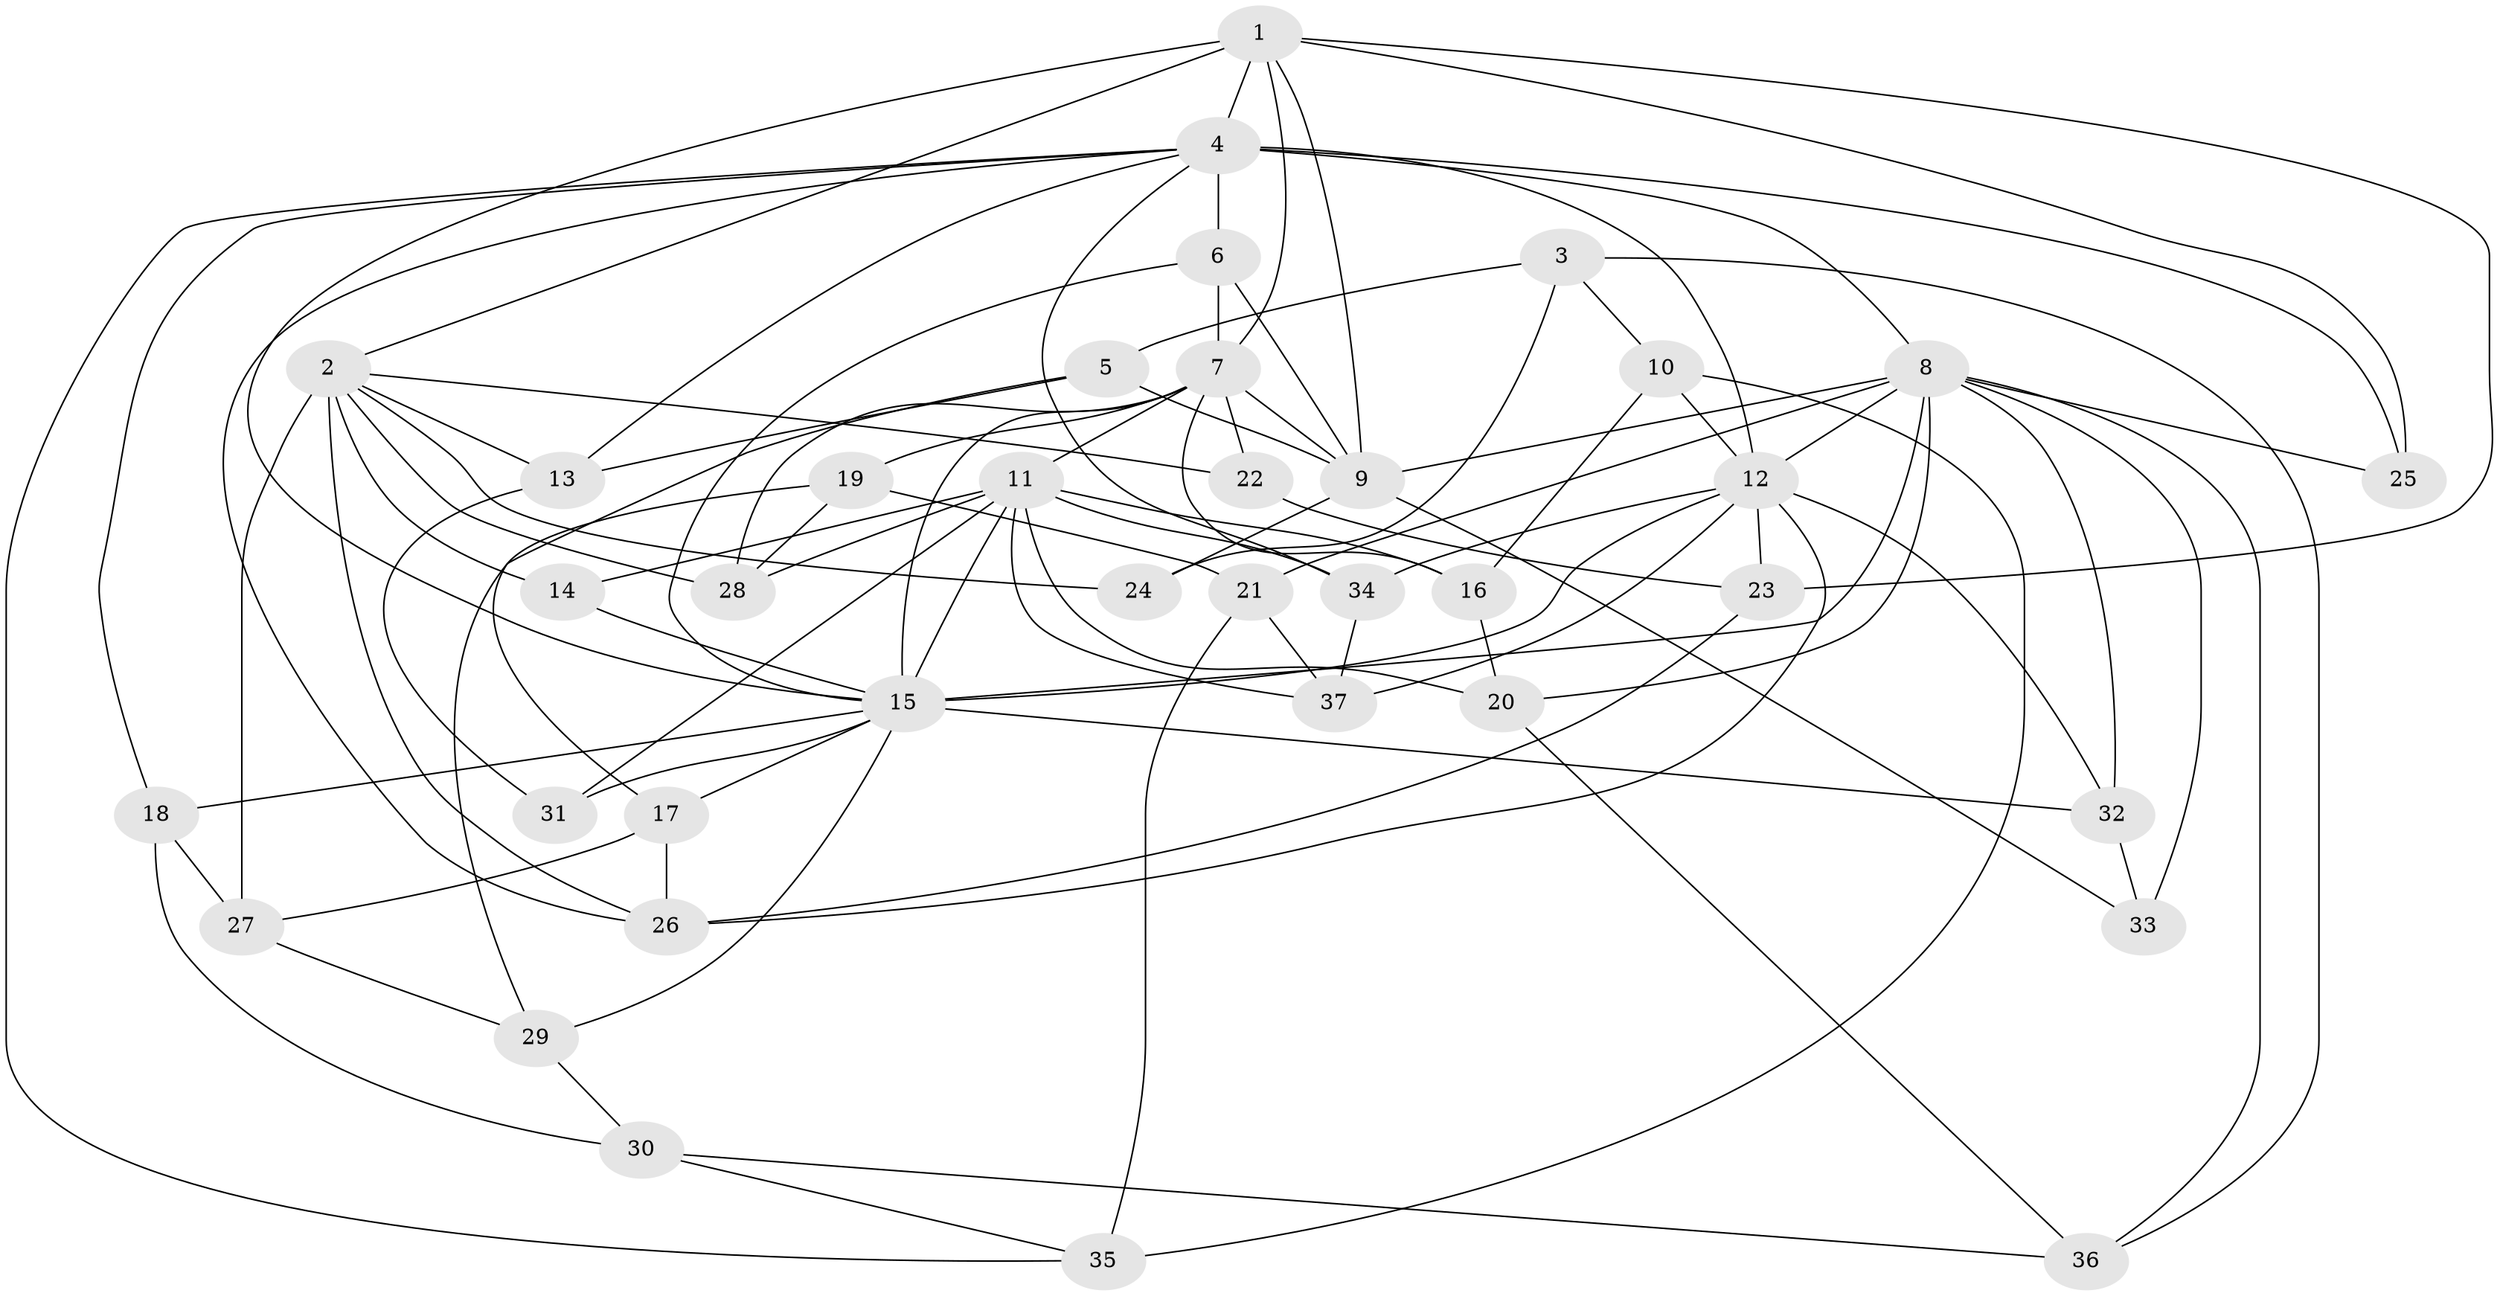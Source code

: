 // original degree distribution, {4: 1.0}
// Generated by graph-tools (version 1.1) at 2025/38/03/09/25 02:38:19]
// undirected, 37 vertices, 94 edges
graph export_dot {
graph [start="1"]
  node [color=gray90,style=filled];
  1;
  2;
  3;
  4;
  5;
  6;
  7;
  8;
  9;
  10;
  11;
  12;
  13;
  14;
  15;
  16;
  17;
  18;
  19;
  20;
  21;
  22;
  23;
  24;
  25;
  26;
  27;
  28;
  29;
  30;
  31;
  32;
  33;
  34;
  35;
  36;
  37;
  1 -- 2 [weight=2.0];
  1 -- 4 [weight=2.0];
  1 -- 7 [weight=1.0];
  1 -- 9 [weight=2.0];
  1 -- 15 [weight=1.0];
  1 -- 23 [weight=1.0];
  1 -- 25 [weight=1.0];
  2 -- 13 [weight=1.0];
  2 -- 14 [weight=1.0];
  2 -- 22 [weight=1.0];
  2 -- 24 [weight=1.0];
  2 -- 26 [weight=2.0];
  2 -- 27 [weight=1.0];
  2 -- 28 [weight=1.0];
  3 -- 5 [weight=1.0];
  3 -- 10 [weight=1.0];
  3 -- 24 [weight=1.0];
  3 -- 36 [weight=1.0];
  4 -- 6 [weight=1.0];
  4 -- 8 [weight=1.0];
  4 -- 12 [weight=1.0];
  4 -- 13 [weight=1.0];
  4 -- 18 [weight=1.0];
  4 -- 25 [weight=2.0];
  4 -- 26 [weight=1.0];
  4 -- 34 [weight=1.0];
  4 -- 35 [weight=1.0];
  5 -- 9 [weight=1.0];
  5 -- 13 [weight=1.0];
  5 -- 17 [weight=1.0];
  6 -- 7 [weight=1.0];
  6 -- 9 [weight=3.0];
  6 -- 15 [weight=1.0];
  7 -- 9 [weight=2.0];
  7 -- 11 [weight=2.0];
  7 -- 15 [weight=1.0];
  7 -- 16 [weight=1.0];
  7 -- 19 [weight=1.0];
  7 -- 22 [weight=2.0];
  7 -- 28 [weight=1.0];
  8 -- 9 [weight=1.0];
  8 -- 12 [weight=2.0];
  8 -- 15 [weight=1.0];
  8 -- 20 [weight=1.0];
  8 -- 21 [weight=1.0];
  8 -- 25 [weight=1.0];
  8 -- 32 [weight=1.0];
  8 -- 33 [weight=2.0];
  8 -- 36 [weight=1.0];
  9 -- 24 [weight=2.0];
  9 -- 33 [weight=1.0];
  10 -- 12 [weight=1.0];
  10 -- 16 [weight=1.0];
  10 -- 35 [weight=1.0];
  11 -- 14 [weight=2.0];
  11 -- 15 [weight=1.0];
  11 -- 16 [weight=1.0];
  11 -- 20 [weight=1.0];
  11 -- 28 [weight=1.0];
  11 -- 31 [weight=2.0];
  11 -- 34 [weight=1.0];
  11 -- 37 [weight=1.0];
  12 -- 15 [weight=1.0];
  12 -- 23 [weight=1.0];
  12 -- 26 [weight=1.0];
  12 -- 32 [weight=1.0];
  12 -- 34 [weight=1.0];
  12 -- 37 [weight=1.0];
  13 -- 31 [weight=1.0];
  14 -- 15 [weight=1.0];
  15 -- 17 [weight=1.0];
  15 -- 18 [weight=1.0];
  15 -- 29 [weight=1.0];
  15 -- 31 [weight=1.0];
  15 -- 32 [weight=1.0];
  16 -- 20 [weight=1.0];
  17 -- 26 [weight=1.0];
  17 -- 27 [weight=1.0];
  18 -- 27 [weight=1.0];
  18 -- 30 [weight=1.0];
  19 -- 21 [weight=1.0];
  19 -- 28 [weight=1.0];
  19 -- 29 [weight=1.0];
  20 -- 36 [weight=1.0];
  21 -- 35 [weight=1.0];
  21 -- 37 [weight=1.0];
  22 -- 23 [weight=1.0];
  23 -- 26 [weight=1.0];
  27 -- 29 [weight=1.0];
  29 -- 30 [weight=1.0];
  30 -- 35 [weight=1.0];
  30 -- 36 [weight=1.0];
  32 -- 33 [weight=1.0];
  34 -- 37 [weight=1.0];
}
